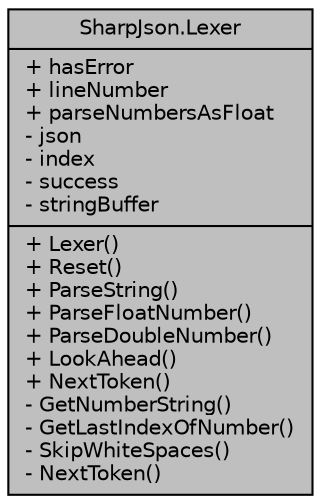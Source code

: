 digraph "SharpJson.Lexer"
{
 // LATEX_PDF_SIZE
  edge [fontname="Helvetica",fontsize="10",labelfontname="Helvetica",labelfontsize="10"];
  node [fontname="Helvetica",fontsize="10",shape=record];
  Node1 [label="{SharpJson.Lexer\n|+ hasError\l+ lineNumber\l+ parseNumbersAsFloat\l- json\l- index\l- success\l- stringBuffer\l|+ Lexer()\l+ Reset()\l+ ParseString()\l+ ParseFloatNumber()\l+ ParseDoubleNumber()\l+ LookAhead()\l+ NextToken()\l- GetNumberString()\l- GetLastIndexOfNumber()\l- SkipWhiteSpaces()\l- NextToken()\l}",height=0.2,width=0.4,color="black", fillcolor="grey75", style="filled", fontcolor="black",tooltip=" "];
}
